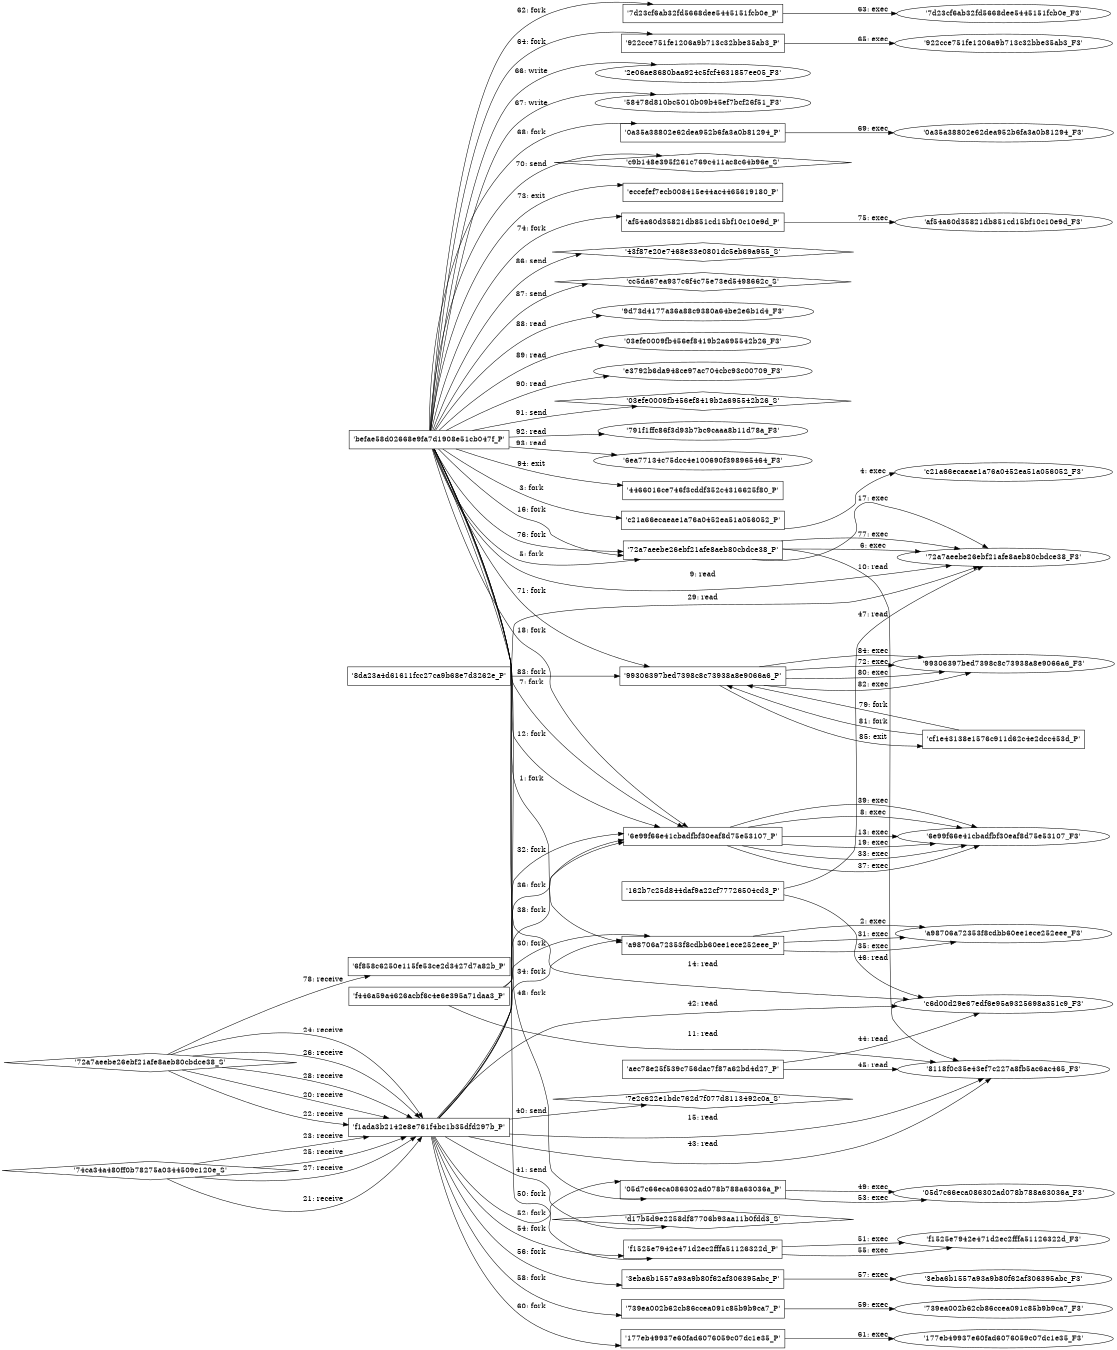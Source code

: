digraph "D:\Learning\Paper\apt\基于CTI的攻击预警\Dataset\攻击图\ASGfromALLCTI\Microsoft Patch Tuesday – April 2018.dot" {
rankdir="LR"
size="9"
fixedsize="false"
splines="true"
nodesep=0.3
ranksep=0
fontsize=10
overlap="scalexy"
engine= "neato"
	"'befae58d02668e9fa7d1908e51cb047f_P'" [node_type=Process shape=box]
	"'a98706a72353f8cdbb60ee1ece252eee_P'" [node_type=Process shape=box]
	"'befae58d02668e9fa7d1908e51cb047f_P'" -> "'a98706a72353f8cdbb60ee1ece252eee_P'" [label="1: fork"]
	"'a98706a72353f8cdbb60ee1ece252eee_P'" [node_type=Process shape=box]
	"'a98706a72353f8cdbb60ee1ece252eee_F3'" [node_type=File shape=ellipse]
	"'a98706a72353f8cdbb60ee1ece252eee_P'" -> "'a98706a72353f8cdbb60ee1ece252eee_F3'" [label="2: exec"]
	"'befae58d02668e9fa7d1908e51cb047f_P'" [node_type=Process shape=box]
	"'c21a66ecaeae1a76a0452ea51a056052_P'" [node_type=Process shape=box]
	"'befae58d02668e9fa7d1908e51cb047f_P'" -> "'c21a66ecaeae1a76a0452ea51a056052_P'" [label="3: fork"]
	"'c21a66ecaeae1a76a0452ea51a056052_P'" [node_type=Process shape=box]
	"'c21a66ecaeae1a76a0452ea51a056052_F3'" [node_type=File shape=ellipse]
	"'c21a66ecaeae1a76a0452ea51a056052_P'" -> "'c21a66ecaeae1a76a0452ea51a056052_F3'" [label="4: exec"]
	"'befae58d02668e9fa7d1908e51cb047f_P'" [node_type=Process shape=box]
	"'72a7aeebe26ebf21afe8aeb80cbdce38_P'" [node_type=Process shape=box]
	"'befae58d02668e9fa7d1908e51cb047f_P'" -> "'72a7aeebe26ebf21afe8aeb80cbdce38_P'" [label="5: fork"]
	"'72a7aeebe26ebf21afe8aeb80cbdce38_P'" [node_type=Process shape=box]
	"'72a7aeebe26ebf21afe8aeb80cbdce38_F3'" [node_type=File shape=ellipse]
	"'72a7aeebe26ebf21afe8aeb80cbdce38_P'" -> "'72a7aeebe26ebf21afe8aeb80cbdce38_F3'" [label="6: exec"]
	"'befae58d02668e9fa7d1908e51cb047f_P'" [node_type=Process shape=box]
	"'6e99f66e41cbadfbf30eaf8d75e53107_P'" [node_type=Process shape=box]
	"'befae58d02668e9fa7d1908e51cb047f_P'" -> "'6e99f66e41cbadfbf30eaf8d75e53107_P'" [label="7: fork"]
	"'6e99f66e41cbadfbf30eaf8d75e53107_P'" [node_type=Process shape=box]
	"'6e99f66e41cbadfbf30eaf8d75e53107_F3'" [node_type=File shape=ellipse]
	"'6e99f66e41cbadfbf30eaf8d75e53107_P'" -> "'6e99f66e41cbadfbf30eaf8d75e53107_F3'" [label="8: exec"]
	"'72a7aeebe26ebf21afe8aeb80cbdce38_F3'" [node_type=file shape=ellipse]
	"'befae58d02668e9fa7d1908e51cb047f_P'" [node_type=Process shape=box]
	"'befae58d02668e9fa7d1908e51cb047f_P'" -> "'72a7aeebe26ebf21afe8aeb80cbdce38_F3'" [label="9: read"]
	"'8118f0c35e43ef7c227a8fb5ac6ac465_F3'" [node_type=file shape=ellipse]
	"'72a7aeebe26ebf21afe8aeb80cbdce38_P'" [node_type=Process shape=box]
	"'72a7aeebe26ebf21afe8aeb80cbdce38_P'" -> "'8118f0c35e43ef7c227a8fb5ac6ac465_F3'" [label="10: read"]
	"'8118f0c35e43ef7c227a8fb5ac6ac465_F3'" [node_type=file shape=ellipse]
	"'f446a59a4626acbf6c4e6e395a71daa3_P'" [node_type=Process shape=box]
	"'f446a59a4626acbf6c4e6e395a71daa3_P'" -> "'8118f0c35e43ef7c227a8fb5ac6ac465_F3'" [label="11: read"]
	"'befae58d02668e9fa7d1908e51cb047f_P'" [node_type=Process shape=box]
	"'6e99f66e41cbadfbf30eaf8d75e53107_P'" [node_type=Process shape=box]
	"'befae58d02668e9fa7d1908e51cb047f_P'" -> "'6e99f66e41cbadfbf30eaf8d75e53107_P'" [label="12: fork"]
	"'6e99f66e41cbadfbf30eaf8d75e53107_P'" [node_type=Process shape=box]
	"'6e99f66e41cbadfbf30eaf8d75e53107_F3'" [node_type=File shape=ellipse]
	"'6e99f66e41cbadfbf30eaf8d75e53107_P'" -> "'6e99f66e41cbadfbf30eaf8d75e53107_F3'" [label="13: exec"]
	"'c6d00d29e67edf6e95a9325698a351c9_F3'" [node_type=file shape=ellipse]
	"'befae58d02668e9fa7d1908e51cb047f_P'" [node_type=Process shape=box]
	"'befae58d02668e9fa7d1908e51cb047f_P'" -> "'c6d00d29e67edf6e95a9325698a351c9_F3'" [label="14: read"]
	"'8118f0c35e43ef7c227a8fb5ac6ac465_F3'" [node_type=file shape=ellipse]
	"'f1ada3b2142e8e761f4bc1b35dfd297b_P'" [node_type=Process shape=box]
	"'f1ada3b2142e8e761f4bc1b35dfd297b_P'" -> "'8118f0c35e43ef7c227a8fb5ac6ac465_F3'" [label="15: read"]
	"'befae58d02668e9fa7d1908e51cb047f_P'" [node_type=Process shape=box]
	"'72a7aeebe26ebf21afe8aeb80cbdce38_P'" [node_type=Process shape=box]
	"'befae58d02668e9fa7d1908e51cb047f_P'" -> "'72a7aeebe26ebf21afe8aeb80cbdce38_P'" [label="16: fork"]
	"'72a7aeebe26ebf21afe8aeb80cbdce38_P'" [node_type=Process shape=box]
	"'72a7aeebe26ebf21afe8aeb80cbdce38_F3'" [node_type=File shape=ellipse]
	"'72a7aeebe26ebf21afe8aeb80cbdce38_P'" -> "'72a7aeebe26ebf21afe8aeb80cbdce38_F3'" [label="17: exec"]
	"'befae58d02668e9fa7d1908e51cb047f_P'" [node_type=Process shape=box]
	"'6e99f66e41cbadfbf30eaf8d75e53107_P'" [node_type=Process shape=box]
	"'befae58d02668e9fa7d1908e51cb047f_P'" -> "'6e99f66e41cbadfbf30eaf8d75e53107_P'" [label="18: fork"]
	"'6e99f66e41cbadfbf30eaf8d75e53107_P'" [node_type=Process shape=box]
	"'6e99f66e41cbadfbf30eaf8d75e53107_F3'" [node_type=File shape=ellipse]
	"'6e99f66e41cbadfbf30eaf8d75e53107_P'" -> "'6e99f66e41cbadfbf30eaf8d75e53107_F3'" [label="19: exec"]
	"'f1ada3b2142e8e761f4bc1b35dfd297b_P'" [node_type=Process shape=box]
	"'72a7aeebe26ebf21afe8aeb80cbdce38_S'" [node_type=Socket shape=diamond]
	"'72a7aeebe26ebf21afe8aeb80cbdce38_S'" -> "'f1ada3b2142e8e761f4bc1b35dfd297b_P'" [label="20: receive"]
	"'f1ada3b2142e8e761f4bc1b35dfd297b_P'" [node_type=Process shape=box]
	"'74ca34a480ff0b78275a0344509c120e_S'" [node_type=Socket shape=diamond]
	"'74ca34a480ff0b78275a0344509c120e_S'" -> "'f1ada3b2142e8e761f4bc1b35dfd297b_P'" [label="21: receive"]
	"'f1ada3b2142e8e761f4bc1b35dfd297b_P'" [node_type=Process shape=box]
	"'72a7aeebe26ebf21afe8aeb80cbdce38_S'" [node_type=Socket shape=diamond]
	"'72a7aeebe26ebf21afe8aeb80cbdce38_S'" -> "'f1ada3b2142e8e761f4bc1b35dfd297b_P'" [label="22: receive"]
	"'f1ada3b2142e8e761f4bc1b35dfd297b_P'" [node_type=Process shape=box]
	"'74ca34a480ff0b78275a0344509c120e_S'" [node_type=Socket shape=diamond]
	"'74ca34a480ff0b78275a0344509c120e_S'" -> "'f1ada3b2142e8e761f4bc1b35dfd297b_P'" [label="23: receive"]
	"'f1ada3b2142e8e761f4bc1b35dfd297b_P'" [node_type=Process shape=box]
	"'72a7aeebe26ebf21afe8aeb80cbdce38_S'" [node_type=Socket shape=diamond]
	"'72a7aeebe26ebf21afe8aeb80cbdce38_S'" -> "'f1ada3b2142e8e761f4bc1b35dfd297b_P'" [label="24: receive"]
	"'f1ada3b2142e8e761f4bc1b35dfd297b_P'" [node_type=Process shape=box]
	"'74ca34a480ff0b78275a0344509c120e_S'" [node_type=Socket shape=diamond]
	"'74ca34a480ff0b78275a0344509c120e_S'" -> "'f1ada3b2142e8e761f4bc1b35dfd297b_P'" [label="25: receive"]
	"'f1ada3b2142e8e761f4bc1b35dfd297b_P'" [node_type=Process shape=box]
	"'72a7aeebe26ebf21afe8aeb80cbdce38_S'" [node_type=Socket shape=diamond]
	"'72a7aeebe26ebf21afe8aeb80cbdce38_S'" -> "'f1ada3b2142e8e761f4bc1b35dfd297b_P'" [label="26: receive"]
	"'f1ada3b2142e8e761f4bc1b35dfd297b_P'" [node_type=Process shape=box]
	"'74ca34a480ff0b78275a0344509c120e_S'" [node_type=Socket shape=diamond]
	"'74ca34a480ff0b78275a0344509c120e_S'" -> "'f1ada3b2142e8e761f4bc1b35dfd297b_P'" [label="27: receive"]
	"'f1ada3b2142e8e761f4bc1b35dfd297b_P'" [node_type=Process shape=box]
	"'72a7aeebe26ebf21afe8aeb80cbdce38_S'" [node_type=Socket shape=diamond]
	"'72a7aeebe26ebf21afe8aeb80cbdce38_S'" -> "'f1ada3b2142e8e761f4bc1b35dfd297b_P'" [label="28: receive"]
	"'72a7aeebe26ebf21afe8aeb80cbdce38_F3'" [node_type=file shape=ellipse]
	"'f1ada3b2142e8e761f4bc1b35dfd297b_P'" [node_type=Process shape=box]
	"'f1ada3b2142e8e761f4bc1b35dfd297b_P'" -> "'72a7aeebe26ebf21afe8aeb80cbdce38_F3'" [label="29: read"]
	"'f446a59a4626acbf6c4e6e395a71daa3_P'" [node_type=Process shape=box]
	"'a98706a72353f8cdbb60ee1ece252eee_P'" [node_type=Process shape=box]
	"'f446a59a4626acbf6c4e6e395a71daa3_P'" -> "'a98706a72353f8cdbb60ee1ece252eee_P'" [label="30: fork"]
	"'a98706a72353f8cdbb60ee1ece252eee_P'" [node_type=Process shape=box]
	"'a98706a72353f8cdbb60ee1ece252eee_F3'" [node_type=File shape=ellipse]
	"'a98706a72353f8cdbb60ee1ece252eee_P'" -> "'a98706a72353f8cdbb60ee1ece252eee_F3'" [label="31: exec"]
	"'f446a59a4626acbf6c4e6e395a71daa3_P'" [node_type=Process shape=box]
	"'6e99f66e41cbadfbf30eaf8d75e53107_P'" [node_type=Process shape=box]
	"'f446a59a4626acbf6c4e6e395a71daa3_P'" -> "'6e99f66e41cbadfbf30eaf8d75e53107_P'" [label="32: fork"]
	"'6e99f66e41cbadfbf30eaf8d75e53107_P'" [node_type=Process shape=box]
	"'6e99f66e41cbadfbf30eaf8d75e53107_F3'" [node_type=File shape=ellipse]
	"'6e99f66e41cbadfbf30eaf8d75e53107_P'" -> "'6e99f66e41cbadfbf30eaf8d75e53107_F3'" [label="33: exec"]
	"'f1ada3b2142e8e761f4bc1b35dfd297b_P'" [node_type=Process shape=box]
	"'a98706a72353f8cdbb60ee1ece252eee_P'" [node_type=Process shape=box]
	"'f1ada3b2142e8e761f4bc1b35dfd297b_P'" -> "'a98706a72353f8cdbb60ee1ece252eee_P'" [label="34: fork"]
	"'a98706a72353f8cdbb60ee1ece252eee_P'" [node_type=Process shape=box]
	"'a98706a72353f8cdbb60ee1ece252eee_F3'" [node_type=File shape=ellipse]
	"'a98706a72353f8cdbb60ee1ece252eee_P'" -> "'a98706a72353f8cdbb60ee1ece252eee_F3'" [label="35: exec"]
	"'f1ada3b2142e8e761f4bc1b35dfd297b_P'" [node_type=Process shape=box]
	"'6e99f66e41cbadfbf30eaf8d75e53107_P'" [node_type=Process shape=box]
	"'f1ada3b2142e8e761f4bc1b35dfd297b_P'" -> "'6e99f66e41cbadfbf30eaf8d75e53107_P'" [label="36: fork"]
	"'6e99f66e41cbadfbf30eaf8d75e53107_P'" [node_type=Process shape=box]
	"'6e99f66e41cbadfbf30eaf8d75e53107_F3'" [node_type=File shape=ellipse]
	"'6e99f66e41cbadfbf30eaf8d75e53107_P'" -> "'6e99f66e41cbadfbf30eaf8d75e53107_F3'" [label="37: exec"]
	"'f1ada3b2142e8e761f4bc1b35dfd297b_P'" [node_type=Process shape=box]
	"'6e99f66e41cbadfbf30eaf8d75e53107_P'" [node_type=Process shape=box]
	"'f1ada3b2142e8e761f4bc1b35dfd297b_P'" -> "'6e99f66e41cbadfbf30eaf8d75e53107_P'" [label="38: fork"]
	"'6e99f66e41cbadfbf30eaf8d75e53107_P'" [node_type=Process shape=box]
	"'6e99f66e41cbadfbf30eaf8d75e53107_F3'" [node_type=File shape=ellipse]
	"'6e99f66e41cbadfbf30eaf8d75e53107_P'" -> "'6e99f66e41cbadfbf30eaf8d75e53107_F3'" [label="39: exec"]
	"'7e2c622e1bdc762d7f077d8113492c0a_S'" [node_type=Socket shape=diamond]
	"'f1ada3b2142e8e761f4bc1b35dfd297b_P'" [node_type=Process shape=box]
	"'f1ada3b2142e8e761f4bc1b35dfd297b_P'" -> "'7e2c622e1bdc762d7f077d8113492c0a_S'" [label="40: send"]
	"'d17b5d9e2258df87706b93aa11b0fdd3_S'" [node_type=Socket shape=diamond]
	"'f1ada3b2142e8e761f4bc1b35dfd297b_P'" [node_type=Process shape=box]
	"'f1ada3b2142e8e761f4bc1b35dfd297b_P'" -> "'d17b5d9e2258df87706b93aa11b0fdd3_S'" [label="41: send"]
	"'c6d00d29e67edf6e95a9325698a351c9_F3'" [node_type=file shape=ellipse]
	"'f1ada3b2142e8e761f4bc1b35dfd297b_P'" [node_type=Process shape=box]
	"'f1ada3b2142e8e761f4bc1b35dfd297b_P'" -> "'c6d00d29e67edf6e95a9325698a351c9_F3'" [label="42: read"]
	"'8118f0c35e43ef7c227a8fb5ac6ac465_F3'" [node_type=file shape=ellipse]
	"'f1ada3b2142e8e761f4bc1b35dfd297b_P'" [node_type=Process shape=box]
	"'f1ada3b2142e8e761f4bc1b35dfd297b_P'" -> "'8118f0c35e43ef7c227a8fb5ac6ac465_F3'" [label="43: read"]
	"'c6d00d29e67edf6e95a9325698a351c9_F3'" [node_type=file shape=ellipse]
	"'aec78e25f539c756dac7f87a62bd4d27_P'" [node_type=Process shape=box]
	"'aec78e25f539c756dac7f87a62bd4d27_P'" -> "'c6d00d29e67edf6e95a9325698a351c9_F3'" [label="44: read"]
	"'8118f0c35e43ef7c227a8fb5ac6ac465_F3'" [node_type=file shape=ellipse]
	"'aec78e25f539c756dac7f87a62bd4d27_P'" [node_type=Process shape=box]
	"'aec78e25f539c756dac7f87a62bd4d27_P'" -> "'8118f0c35e43ef7c227a8fb5ac6ac465_F3'" [label="45: read"]
	"'c6d00d29e67edf6e95a9325698a351c9_F3'" [node_type=file shape=ellipse]
	"'162b7c25d844daf9a22cf77726504cd3_P'" [node_type=Process shape=box]
	"'162b7c25d844daf9a22cf77726504cd3_P'" -> "'c6d00d29e67edf6e95a9325698a351c9_F3'" [label="46: read"]
	"'72a7aeebe26ebf21afe8aeb80cbdce38_F3'" [node_type=file shape=ellipse]
	"'162b7c25d844daf9a22cf77726504cd3_P'" [node_type=Process shape=box]
	"'162b7c25d844daf9a22cf77726504cd3_P'" -> "'72a7aeebe26ebf21afe8aeb80cbdce38_F3'" [label="47: read"]
	"'befae58d02668e9fa7d1908e51cb047f_P'" [node_type=Process shape=box]
	"'05d7c66eca086302ad078b788a63036a_P'" [node_type=Process shape=box]
	"'befae58d02668e9fa7d1908e51cb047f_P'" -> "'05d7c66eca086302ad078b788a63036a_P'" [label="48: fork"]
	"'05d7c66eca086302ad078b788a63036a_P'" [node_type=Process shape=box]
	"'05d7c66eca086302ad078b788a63036a_F3'" [node_type=File shape=ellipse]
	"'05d7c66eca086302ad078b788a63036a_P'" -> "'05d7c66eca086302ad078b788a63036a_F3'" [label="49: exec"]
	"'befae58d02668e9fa7d1908e51cb047f_P'" [node_type=Process shape=box]
	"'f1525e7942e471d2ec2fffa51126322d_P'" [node_type=Process shape=box]
	"'befae58d02668e9fa7d1908e51cb047f_P'" -> "'f1525e7942e471d2ec2fffa51126322d_P'" [label="50: fork"]
	"'f1525e7942e471d2ec2fffa51126322d_P'" [node_type=Process shape=box]
	"'f1525e7942e471d2ec2fffa51126322d_F3'" [node_type=File shape=ellipse]
	"'f1525e7942e471d2ec2fffa51126322d_P'" -> "'f1525e7942e471d2ec2fffa51126322d_F3'" [label="51: exec"]
	"'f1ada3b2142e8e761f4bc1b35dfd297b_P'" [node_type=Process shape=box]
	"'05d7c66eca086302ad078b788a63036a_P'" [node_type=Process shape=box]
	"'f1ada3b2142e8e761f4bc1b35dfd297b_P'" -> "'05d7c66eca086302ad078b788a63036a_P'" [label="52: fork"]
	"'05d7c66eca086302ad078b788a63036a_P'" [node_type=Process shape=box]
	"'05d7c66eca086302ad078b788a63036a_F3'" [node_type=File shape=ellipse]
	"'05d7c66eca086302ad078b788a63036a_P'" -> "'05d7c66eca086302ad078b788a63036a_F3'" [label="53: exec"]
	"'f1ada3b2142e8e761f4bc1b35dfd297b_P'" [node_type=Process shape=box]
	"'f1525e7942e471d2ec2fffa51126322d_P'" [node_type=Process shape=box]
	"'f1ada3b2142e8e761f4bc1b35dfd297b_P'" -> "'f1525e7942e471d2ec2fffa51126322d_P'" [label="54: fork"]
	"'f1525e7942e471d2ec2fffa51126322d_P'" [node_type=Process shape=box]
	"'f1525e7942e471d2ec2fffa51126322d_F3'" [node_type=File shape=ellipse]
	"'f1525e7942e471d2ec2fffa51126322d_P'" -> "'f1525e7942e471d2ec2fffa51126322d_F3'" [label="55: exec"]
	"'f1ada3b2142e8e761f4bc1b35dfd297b_P'" [node_type=Process shape=box]
	"'3eba6b1557a93a9b80f62af306395abc_P'" [node_type=Process shape=box]
	"'f1ada3b2142e8e761f4bc1b35dfd297b_P'" -> "'3eba6b1557a93a9b80f62af306395abc_P'" [label="56: fork"]
	"'3eba6b1557a93a9b80f62af306395abc_P'" [node_type=Process shape=box]
	"'3eba6b1557a93a9b80f62af306395abc_F3'" [node_type=File shape=ellipse]
	"'3eba6b1557a93a9b80f62af306395abc_P'" -> "'3eba6b1557a93a9b80f62af306395abc_F3'" [label="57: exec"]
	"'f1ada3b2142e8e761f4bc1b35dfd297b_P'" [node_type=Process shape=box]
	"'739ea002b62cb86ccea091c85b9b9ca7_P'" [node_type=Process shape=box]
	"'f1ada3b2142e8e761f4bc1b35dfd297b_P'" -> "'739ea002b62cb86ccea091c85b9b9ca7_P'" [label="58: fork"]
	"'739ea002b62cb86ccea091c85b9b9ca7_P'" [node_type=Process shape=box]
	"'739ea002b62cb86ccea091c85b9b9ca7_F3'" [node_type=File shape=ellipse]
	"'739ea002b62cb86ccea091c85b9b9ca7_P'" -> "'739ea002b62cb86ccea091c85b9b9ca7_F3'" [label="59: exec"]
	"'f1ada3b2142e8e761f4bc1b35dfd297b_P'" [node_type=Process shape=box]
	"'177eb49937e60fad6076059c07dc1e35_P'" [node_type=Process shape=box]
	"'f1ada3b2142e8e761f4bc1b35dfd297b_P'" -> "'177eb49937e60fad6076059c07dc1e35_P'" [label="60: fork"]
	"'177eb49937e60fad6076059c07dc1e35_P'" [node_type=Process shape=box]
	"'177eb49937e60fad6076059c07dc1e35_F3'" [node_type=File shape=ellipse]
	"'177eb49937e60fad6076059c07dc1e35_P'" -> "'177eb49937e60fad6076059c07dc1e35_F3'" [label="61: exec"]
	"'befae58d02668e9fa7d1908e51cb047f_P'" [node_type=Process shape=box]
	"'7d23cf6ab32fd5668dee5445151fcb0e_P'" [node_type=Process shape=box]
	"'befae58d02668e9fa7d1908e51cb047f_P'" -> "'7d23cf6ab32fd5668dee5445151fcb0e_P'" [label="62: fork"]
	"'7d23cf6ab32fd5668dee5445151fcb0e_P'" [node_type=Process shape=box]
	"'7d23cf6ab32fd5668dee5445151fcb0e_F3'" [node_type=File shape=ellipse]
	"'7d23cf6ab32fd5668dee5445151fcb0e_P'" -> "'7d23cf6ab32fd5668dee5445151fcb0e_F3'" [label="63: exec"]
	"'befae58d02668e9fa7d1908e51cb047f_P'" [node_type=Process shape=box]
	"'922cce751fe1206a9b713c32bbe35ab3_P'" [node_type=Process shape=box]
	"'befae58d02668e9fa7d1908e51cb047f_P'" -> "'922cce751fe1206a9b713c32bbe35ab3_P'" [label="64: fork"]
	"'922cce751fe1206a9b713c32bbe35ab3_P'" [node_type=Process shape=box]
	"'922cce751fe1206a9b713c32bbe35ab3_F3'" [node_type=File shape=ellipse]
	"'922cce751fe1206a9b713c32bbe35ab3_P'" -> "'922cce751fe1206a9b713c32bbe35ab3_F3'" [label="65: exec"]
	"'2e06ae8680baa924c5fcf4631857ee05_F3'" [node_type=file shape=ellipse]
	"'befae58d02668e9fa7d1908e51cb047f_P'" [node_type=Process shape=box]
	"'befae58d02668e9fa7d1908e51cb047f_P'" -> "'2e06ae8680baa924c5fcf4631857ee05_F3'" [label="66: write"]
	"'58478d810bc5010b09b45ef7bcf26f51_F3'" [node_type=file shape=ellipse]
	"'befae58d02668e9fa7d1908e51cb047f_P'" [node_type=Process shape=box]
	"'befae58d02668e9fa7d1908e51cb047f_P'" -> "'58478d810bc5010b09b45ef7bcf26f51_F3'" [label="67: write"]
	"'befae58d02668e9fa7d1908e51cb047f_P'" [node_type=Process shape=box]
	"'0a35a38802e62dea952b6fa3a0b81294_P'" [node_type=Process shape=box]
	"'befae58d02668e9fa7d1908e51cb047f_P'" -> "'0a35a38802e62dea952b6fa3a0b81294_P'" [label="68: fork"]
	"'0a35a38802e62dea952b6fa3a0b81294_P'" [node_type=Process shape=box]
	"'0a35a38802e62dea952b6fa3a0b81294_F3'" [node_type=File shape=ellipse]
	"'0a35a38802e62dea952b6fa3a0b81294_P'" -> "'0a35a38802e62dea952b6fa3a0b81294_F3'" [label="69: exec"]
	"'c9b148e395f261c769c411ac8c64b96e_S'" [node_type=Socket shape=diamond]
	"'befae58d02668e9fa7d1908e51cb047f_P'" [node_type=Process shape=box]
	"'befae58d02668e9fa7d1908e51cb047f_P'" -> "'c9b148e395f261c769c411ac8c64b96e_S'" [label="70: send"]
	"'befae58d02668e9fa7d1908e51cb047f_P'" [node_type=Process shape=box]
	"'99306397bed7398c8c73938a8e9066a6_P'" [node_type=Process shape=box]
	"'befae58d02668e9fa7d1908e51cb047f_P'" -> "'99306397bed7398c8c73938a8e9066a6_P'" [label="71: fork"]
	"'99306397bed7398c8c73938a8e9066a6_P'" [node_type=Process shape=box]
	"'99306397bed7398c8c73938a8e9066a6_F3'" [node_type=File shape=ellipse]
	"'99306397bed7398c8c73938a8e9066a6_P'" -> "'99306397bed7398c8c73938a8e9066a6_F3'" [label="72: exec"]
	"'befae58d02668e9fa7d1908e51cb047f_P'" [node_type=Process shape=box]
	"'eccefef7ecb008415e44ac4465619180_P'" [node_type=Process shape=box]
	"'befae58d02668e9fa7d1908e51cb047f_P'" -> "'eccefef7ecb008415e44ac4465619180_P'" [label="73: exit"]
	"'befae58d02668e9fa7d1908e51cb047f_P'" [node_type=Process shape=box]
	"'af54a60d35821db851cd15bf10c10e9d_P'" [node_type=Process shape=box]
	"'befae58d02668e9fa7d1908e51cb047f_P'" -> "'af54a60d35821db851cd15bf10c10e9d_P'" [label="74: fork"]
	"'af54a60d35821db851cd15bf10c10e9d_P'" [node_type=Process shape=box]
	"'af54a60d35821db851cd15bf10c10e9d_F3'" [node_type=File shape=ellipse]
	"'af54a60d35821db851cd15bf10c10e9d_P'" -> "'af54a60d35821db851cd15bf10c10e9d_F3'" [label="75: exec"]
	"'befae58d02668e9fa7d1908e51cb047f_P'" [node_type=Process shape=box]
	"'72a7aeebe26ebf21afe8aeb80cbdce38_P'" [node_type=Process shape=box]
	"'befae58d02668e9fa7d1908e51cb047f_P'" -> "'72a7aeebe26ebf21afe8aeb80cbdce38_P'" [label="76: fork"]
	"'72a7aeebe26ebf21afe8aeb80cbdce38_P'" [node_type=Process shape=box]
	"'72a7aeebe26ebf21afe8aeb80cbdce38_F3'" [node_type=File shape=ellipse]
	"'72a7aeebe26ebf21afe8aeb80cbdce38_P'" -> "'72a7aeebe26ebf21afe8aeb80cbdce38_F3'" [label="77: exec"]
	"'6f858c6250e115fe53ce2d3427d7a82b_P'" [node_type=Process shape=box]
	"'72a7aeebe26ebf21afe8aeb80cbdce38_S'" [node_type=Socket shape=diamond]
	"'72a7aeebe26ebf21afe8aeb80cbdce38_S'" -> "'6f858c6250e115fe53ce2d3427d7a82b_P'" [label="78: receive"]
	"'cf1e43138e1576c911d62c4e2dcc453d_P'" [node_type=Process shape=box]
	"'99306397bed7398c8c73938a8e9066a6_P'" [node_type=Process shape=box]
	"'cf1e43138e1576c911d62c4e2dcc453d_P'" -> "'99306397bed7398c8c73938a8e9066a6_P'" [label="79: fork"]
	"'99306397bed7398c8c73938a8e9066a6_P'" [node_type=Process shape=box]
	"'99306397bed7398c8c73938a8e9066a6_F3'" [node_type=File shape=ellipse]
	"'99306397bed7398c8c73938a8e9066a6_P'" -> "'99306397bed7398c8c73938a8e9066a6_F3'" [label="80: exec"]
	"'cf1e43138e1576c911d62c4e2dcc453d_P'" [node_type=Process shape=box]
	"'99306397bed7398c8c73938a8e9066a6_P'" [node_type=Process shape=box]
	"'cf1e43138e1576c911d62c4e2dcc453d_P'" -> "'99306397bed7398c8c73938a8e9066a6_P'" [label="81: fork"]
	"'99306397bed7398c8c73938a8e9066a6_P'" [node_type=Process shape=box]
	"'99306397bed7398c8c73938a8e9066a6_F3'" [node_type=File shape=ellipse]
	"'99306397bed7398c8c73938a8e9066a6_P'" -> "'99306397bed7398c8c73938a8e9066a6_F3'" [label="82: exec"]
	"'8da23a4d61611fcc27ca9b68e7d3262e_P'" [node_type=Process shape=box]
	"'99306397bed7398c8c73938a8e9066a6_P'" [node_type=Process shape=box]
	"'8da23a4d61611fcc27ca9b68e7d3262e_P'" -> "'99306397bed7398c8c73938a8e9066a6_P'" [label="83: fork"]
	"'99306397bed7398c8c73938a8e9066a6_P'" [node_type=Process shape=box]
	"'99306397bed7398c8c73938a8e9066a6_F3'" [node_type=File shape=ellipse]
	"'99306397bed7398c8c73938a8e9066a6_P'" -> "'99306397bed7398c8c73938a8e9066a6_F3'" [label="84: exec"]
	"'99306397bed7398c8c73938a8e9066a6_P'" [node_type=Process shape=box]
	"'cf1e43138e1576c911d62c4e2dcc453d_P'" [node_type=Process shape=box]
	"'99306397bed7398c8c73938a8e9066a6_P'" -> "'cf1e43138e1576c911d62c4e2dcc453d_P'" [label="85: exit"]
	"'43f87e20e7468e33e0801dc5eb69a955_S'" [node_type=Socket shape=diamond]
	"'befae58d02668e9fa7d1908e51cb047f_P'" [node_type=Process shape=box]
	"'befae58d02668e9fa7d1908e51cb047f_P'" -> "'43f87e20e7468e33e0801dc5eb69a955_S'" [label="86: send"]
	"'cc5da67ea937c6f4c75e73ed5498662c_S'" [node_type=Socket shape=diamond]
	"'befae58d02668e9fa7d1908e51cb047f_P'" [node_type=Process shape=box]
	"'befae58d02668e9fa7d1908e51cb047f_P'" -> "'cc5da67ea937c6f4c75e73ed5498662c_S'" [label="87: send"]
	"'9d73d4177a36a88c9380a64be2e6b1d4_F3'" [node_type=file shape=ellipse]
	"'befae58d02668e9fa7d1908e51cb047f_P'" [node_type=Process shape=box]
	"'befae58d02668e9fa7d1908e51cb047f_P'" -> "'9d73d4177a36a88c9380a64be2e6b1d4_F3'" [label="88: read"]
	"'03efe0009fb456ef8419b2a695542b26_F3'" [node_type=file shape=ellipse]
	"'befae58d02668e9fa7d1908e51cb047f_P'" [node_type=Process shape=box]
	"'befae58d02668e9fa7d1908e51cb047f_P'" -> "'03efe0009fb456ef8419b2a695542b26_F3'" [label="89: read"]
	"'e3792b6da948ce97ac704cbc93c00709_F3'" [node_type=file shape=ellipse]
	"'befae58d02668e9fa7d1908e51cb047f_P'" [node_type=Process shape=box]
	"'befae58d02668e9fa7d1908e51cb047f_P'" -> "'e3792b6da948ce97ac704cbc93c00709_F3'" [label="90: read"]
	"'03efe0009fb456ef8419b2a695542b26_S'" [node_type=Socket shape=diamond]
	"'befae58d02668e9fa7d1908e51cb047f_P'" [node_type=Process shape=box]
	"'befae58d02668e9fa7d1908e51cb047f_P'" -> "'03efe0009fb456ef8419b2a695542b26_S'" [label="91: send"]
	"'791f1ffc86f3d93b7bc9caaa8b11d78a_F3'" [node_type=file shape=ellipse]
	"'befae58d02668e9fa7d1908e51cb047f_P'" [node_type=Process shape=box]
	"'befae58d02668e9fa7d1908e51cb047f_P'" -> "'791f1ffc86f3d93b7bc9caaa8b11d78a_F3'" [label="92: read"]
	"'6ea77134c75dcc4e100690f398965464_F3'" [node_type=file shape=ellipse]
	"'befae58d02668e9fa7d1908e51cb047f_P'" [node_type=Process shape=box]
	"'befae58d02668e9fa7d1908e51cb047f_P'" -> "'6ea77134c75dcc4e100690f398965464_F3'" [label="93: read"]
	"'befae58d02668e9fa7d1908e51cb047f_P'" [node_type=Process shape=box]
	"'4466016ce746f3cddf352c4316625f80_P'" [node_type=Process shape=box]
	"'befae58d02668e9fa7d1908e51cb047f_P'" -> "'4466016ce746f3cddf352c4316625f80_P'" [label="94: exit"]
}
